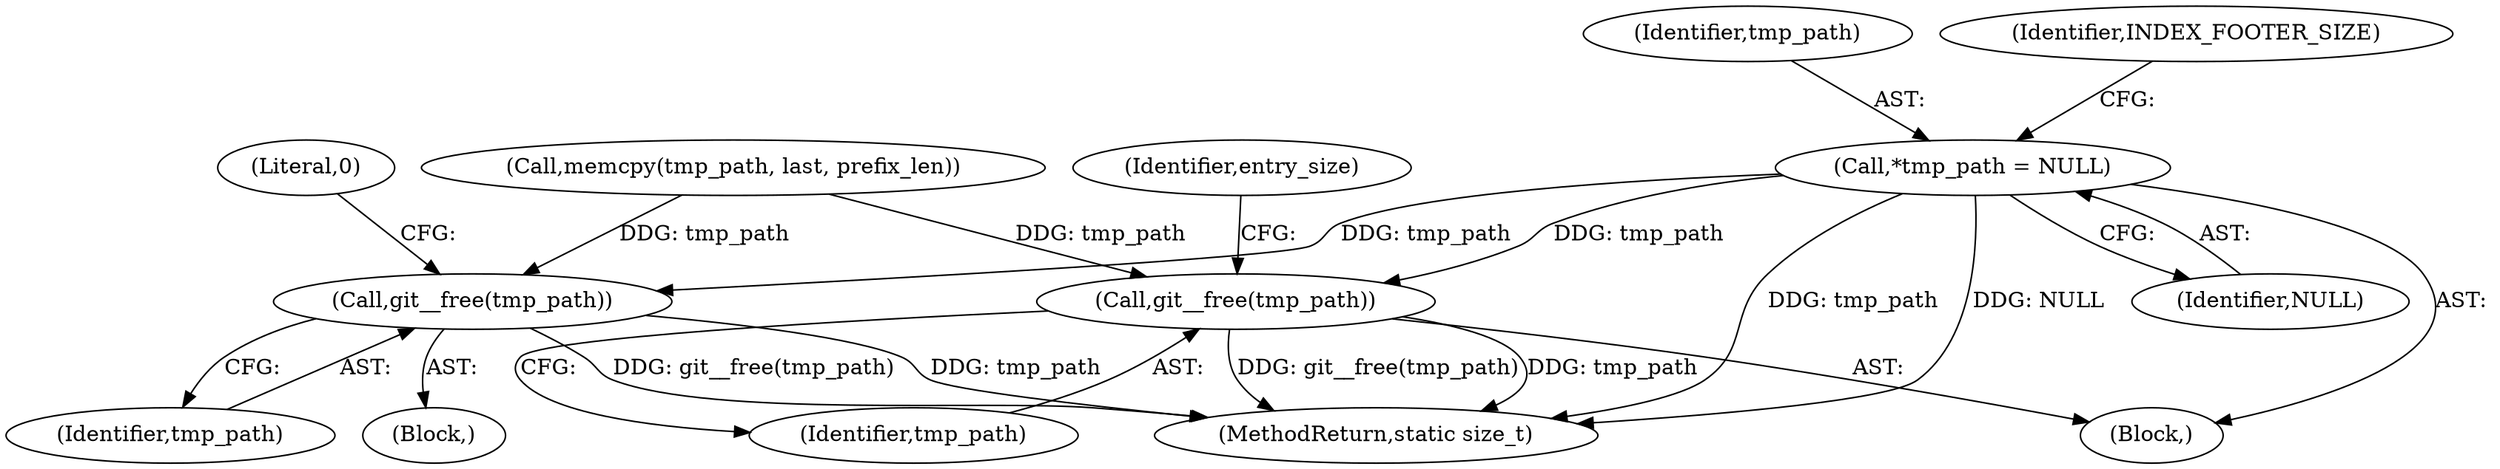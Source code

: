 digraph "0_libgit2_58a6fe94cb851f71214dbefac3f9bffee437d6fe_0@pointer" {
"1000125" [label="(Call,*tmp_path = NULL)"];
"1000439" [label="(Call,git__free(tmp_path))"];
"1000443" [label="(Call,git__free(tmp_path))"];
"1000442" [label="(Literal,0)"];
"1000444" [label="(Identifier,tmp_path)"];
"1000108" [label="(Block,)"];
"1000395" [label="(Call,memcpy(tmp_path, last, prefix_len))"];
"1000447" [label="(MethodReturn,static size_t)"];
"1000126" [label="(Identifier,tmp_path)"];
"1000439" [label="(Call,git__free(tmp_path))"];
"1000125" [label="(Call,*tmp_path = NULL)"];
"1000443" [label="(Call,git__free(tmp_path))"];
"1000446" [label="(Identifier,entry_size)"];
"1000440" [label="(Identifier,tmp_path)"];
"1000131" [label="(Identifier,INDEX_FOOTER_SIZE)"];
"1000438" [label="(Block,)"];
"1000127" [label="(Identifier,NULL)"];
"1000125" -> "1000108"  [label="AST: "];
"1000125" -> "1000127"  [label="CFG: "];
"1000126" -> "1000125"  [label="AST: "];
"1000127" -> "1000125"  [label="AST: "];
"1000131" -> "1000125"  [label="CFG: "];
"1000125" -> "1000447"  [label="DDG: tmp_path"];
"1000125" -> "1000447"  [label="DDG: NULL"];
"1000125" -> "1000439"  [label="DDG: tmp_path"];
"1000125" -> "1000443"  [label="DDG: tmp_path"];
"1000439" -> "1000438"  [label="AST: "];
"1000439" -> "1000440"  [label="CFG: "];
"1000440" -> "1000439"  [label="AST: "];
"1000442" -> "1000439"  [label="CFG: "];
"1000439" -> "1000447"  [label="DDG: tmp_path"];
"1000439" -> "1000447"  [label="DDG: git__free(tmp_path)"];
"1000395" -> "1000439"  [label="DDG: tmp_path"];
"1000443" -> "1000108"  [label="AST: "];
"1000443" -> "1000444"  [label="CFG: "];
"1000444" -> "1000443"  [label="AST: "];
"1000446" -> "1000443"  [label="CFG: "];
"1000443" -> "1000447"  [label="DDG: git__free(tmp_path)"];
"1000443" -> "1000447"  [label="DDG: tmp_path"];
"1000395" -> "1000443"  [label="DDG: tmp_path"];
}
